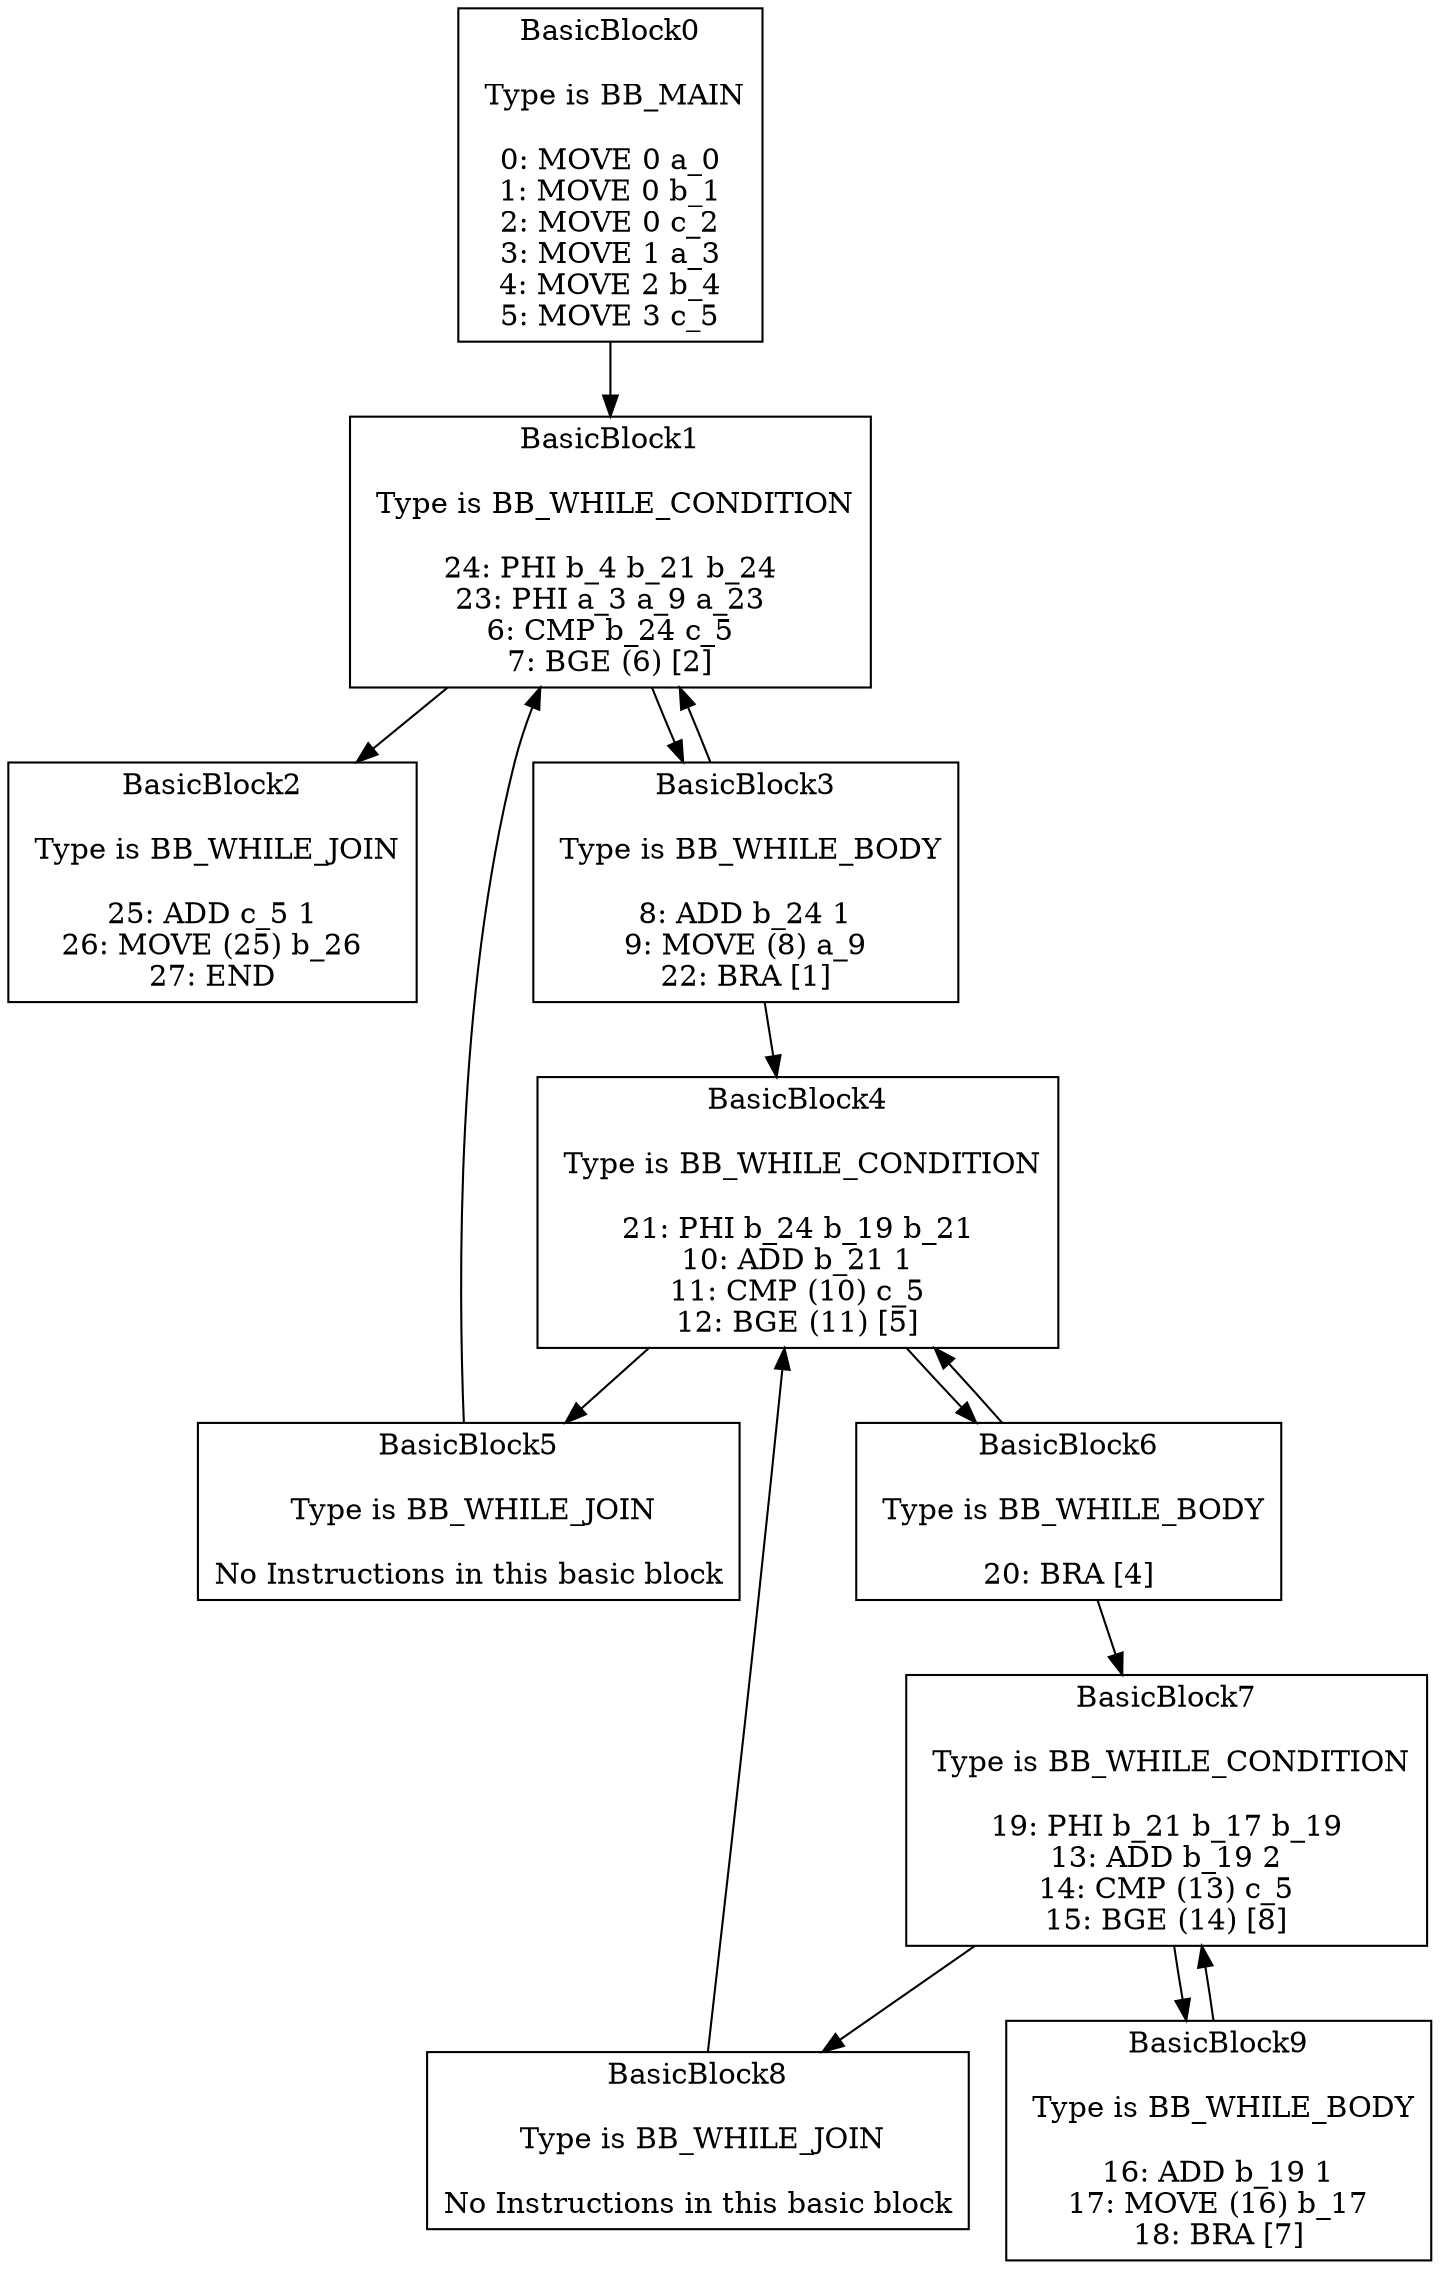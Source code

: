 digraph{
BasicBlock0 -> BasicBlock1
BasicBlock1 -> BasicBlock2
BasicBlock1 -> BasicBlock3
BasicBlock3 -> BasicBlock1
BasicBlock3 -> BasicBlock4
BasicBlock4 -> BasicBlock5
BasicBlock4 -> BasicBlock6
BasicBlock5 -> BasicBlock1
BasicBlock6 -> BasicBlock4
BasicBlock6 -> BasicBlock7
BasicBlock7 -> BasicBlock8
BasicBlock7 -> BasicBlock9
BasicBlock8 -> BasicBlock4
BasicBlock9 -> BasicBlock7
BasicBlock0[shape="box", label="BasicBlock0

 Type is BB_MAIN

0: MOVE 0 a_0
1: MOVE 0 b_1
2: MOVE 0 c_2
3: MOVE 1 a_3
4: MOVE 2 b_4
5: MOVE 3 c_5
"]
BasicBlock1[shape="box", label="BasicBlock1

 Type is BB_WHILE_CONDITION

24: PHI b_4 b_21 b_24
23: PHI a_3 a_9 a_23
6: CMP b_24 c_5
7: BGE (6) [2]
"]
BasicBlock2[shape="box", label="BasicBlock2

 Type is BB_WHILE_JOIN

25: ADD c_5 1
26: MOVE (25) b_26
27: END
"]
BasicBlock3[shape="box", label="BasicBlock3

 Type is BB_WHILE_BODY

8: ADD b_24 1
9: MOVE (8) a_9
22: BRA [1]
"]
BasicBlock4[shape="box", label="BasicBlock4

 Type is BB_WHILE_CONDITION

21: PHI b_24 b_19 b_21
10: ADD b_21 1
11: CMP (10) c_5
12: BGE (11) [5]
"]
BasicBlock5[shape="box", label="BasicBlock5

 Type is BB_WHILE_JOIN

No Instructions in this basic block
"]
BasicBlock6[shape="box", label="BasicBlock6

 Type is BB_WHILE_BODY

20: BRA [4]
"]
BasicBlock7[shape="box", label="BasicBlock7

 Type is BB_WHILE_CONDITION

19: PHI b_21 b_17 b_19
13: ADD b_19 2
14: CMP (13) c_5
15: BGE (14) [8]
"]
BasicBlock8[shape="box", label="BasicBlock8

 Type is BB_WHILE_JOIN

No Instructions in this basic block
"]
BasicBlock9[shape="box", label="BasicBlock9

 Type is BB_WHILE_BODY

16: ADD b_19 1
17: MOVE (16) b_17
18: BRA [7]
"]
}
